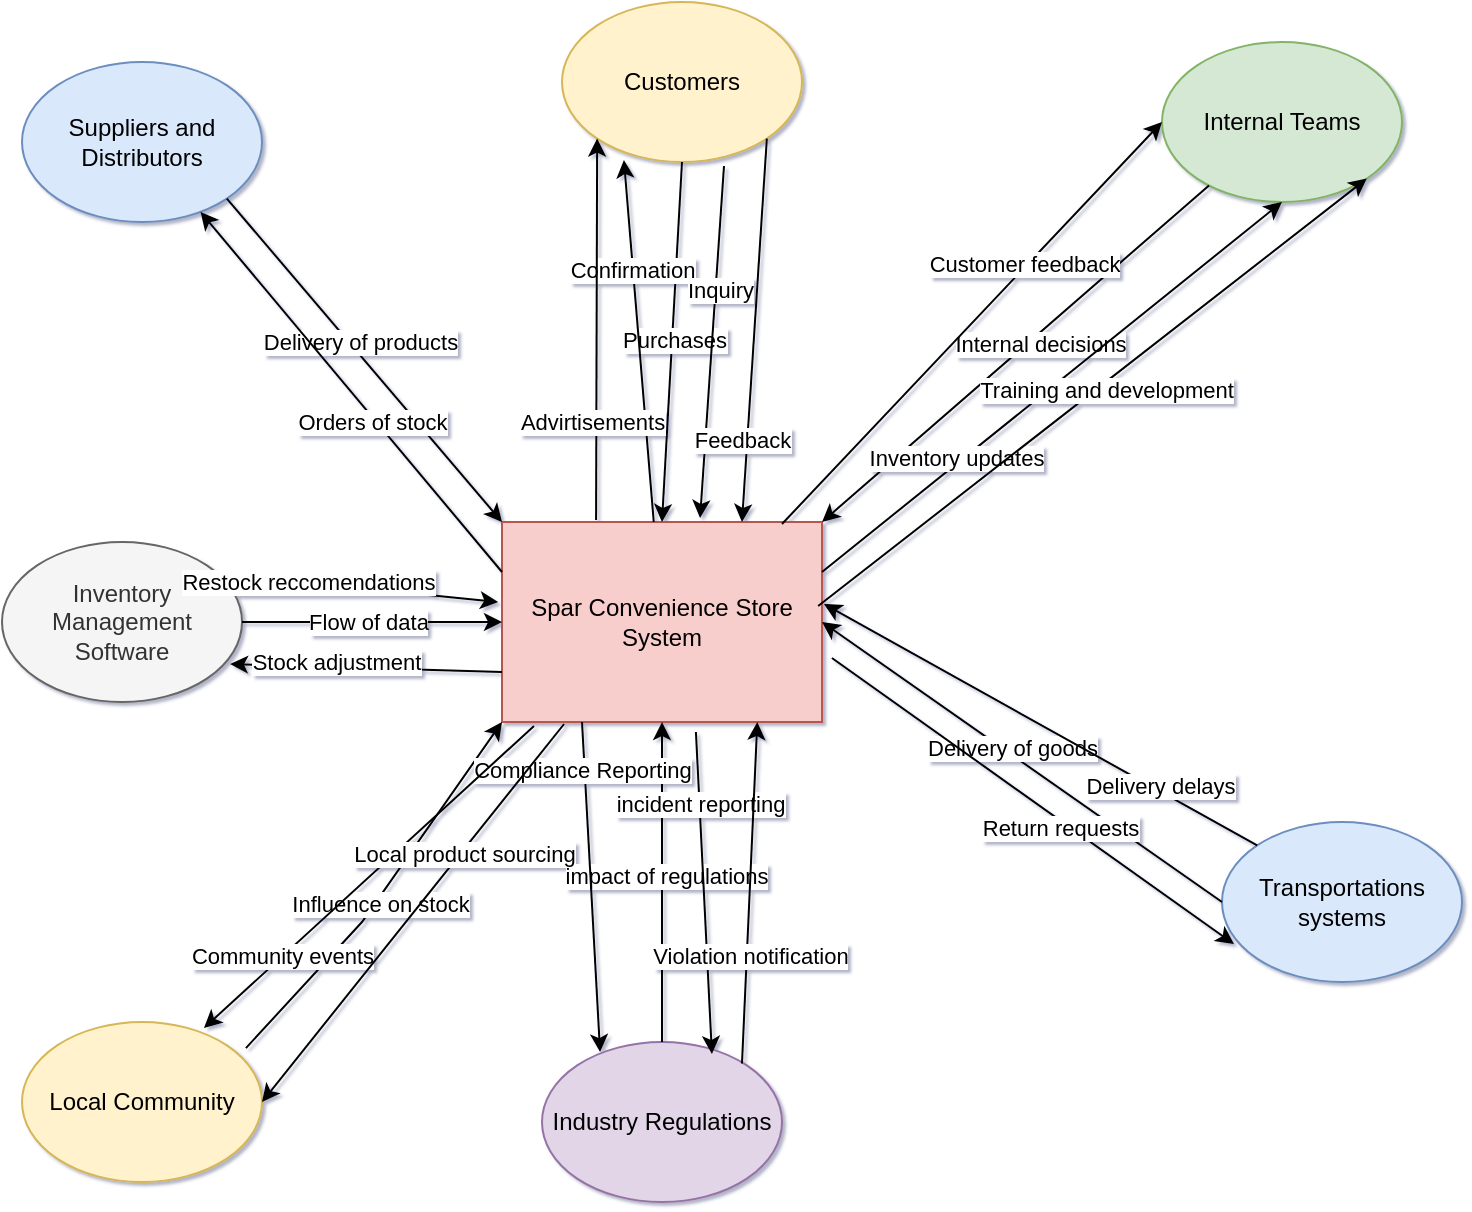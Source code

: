 <mxfile version="22.0.4" type="github">
  <diagram name="Page-1" id="07KBWzmafpY8R3yVk5Tg">
    <mxGraphModel dx="1638" dy="697" grid="1" gridSize="10" guides="1" tooltips="1" connect="1" arrows="1" fold="1" page="1" pageScale="1" pageWidth="850" pageHeight="1100" background="#FFFFFF" math="0" shadow="1">
      <root>
        <mxCell id="0" />
        <mxCell id="1" parent="0" />
        <mxCell id="EPYaESJNBtubo7AGV559-1" value="Spar Convenience Store System" style="rounded=0;whiteSpace=wrap;html=1;fillColor=#f8cecc;strokeColor=#b85450;" parent="1" vertex="1">
          <mxGeometry x="230" y="270" width="160" height="100" as="geometry" />
        </mxCell>
        <mxCell id="EPYaESJNBtubo7AGV559-2" value="Suppliers and Distributors" style="ellipse;whiteSpace=wrap;html=1;fillColor=#dae8fc;strokeColor=#6c8ebf;rounded=0;" parent="1" vertex="1">
          <mxGeometry x="-10" y="40" width="120" height="80" as="geometry" />
        </mxCell>
        <mxCell id="EPYaESJNBtubo7AGV559-3" value="Customers" style="ellipse;whiteSpace=wrap;html=1;fillColor=#fff2cc;strokeColor=#d6b656;rounded=0;" parent="1" vertex="1">
          <mxGeometry x="260" y="10" width="120" height="80" as="geometry" />
        </mxCell>
        <mxCell id="EPYaESJNBtubo7AGV559-4" value="Internal Teams" style="ellipse;whiteSpace=wrap;html=1;fillColor=#d5e8d4;strokeColor=#82b366;rounded=0;" parent="1" vertex="1">
          <mxGeometry x="560" y="30" width="120" height="80" as="geometry" />
        </mxCell>
        <mxCell id="EPYaESJNBtubo7AGV559-5" value="Inventory Management Software" style="ellipse;whiteSpace=wrap;html=1;fillColor=#f5f5f5;fontColor=#333333;strokeColor=#666666;rounded=0;" parent="1" vertex="1">
          <mxGeometry x="-20" y="280" width="120" height="80" as="geometry" />
        </mxCell>
        <mxCell id="EPYaESJNBtubo7AGV559-7" value="Local Community" style="ellipse;whiteSpace=wrap;html=1;fillColor=#fff2cc;strokeColor=#d6b656;rounded=0;" parent="1" vertex="1">
          <mxGeometry x="-10" y="520" width="120" height="80" as="geometry" />
        </mxCell>
        <mxCell id="EPYaESJNBtubo7AGV559-9" value="Industry Regulations" style="ellipse;whiteSpace=wrap;html=1;fillColor=#e1d5e7;strokeColor=#9673a6;rounded=0;" parent="1" vertex="1">
          <mxGeometry x="250" y="530" width="120" height="80" as="geometry" />
        </mxCell>
        <mxCell id="EPYaESJNBtubo7AGV559-11" value="Transportations systems" style="ellipse;whiteSpace=wrap;html=1;fillColor=#dae8fc;strokeColor=#6c8ebf;rounded=0;" parent="1" vertex="1">
          <mxGeometry x="590" y="420" width="120" height="80" as="geometry" />
        </mxCell>
        <mxCell id="EPYaESJNBtubo7AGV559-13" value="" style="endArrow=classic;html=1;rounded=0;entryX=0;entryY=0;entryDx=0;entryDy=0;exitX=1;exitY=1;exitDx=0;exitDy=0;" parent="1" source="EPYaESJNBtubo7AGV559-2" target="EPYaESJNBtubo7AGV559-1" edge="1">
          <mxGeometry width="50" height="50" relative="1" as="geometry">
            <mxPoint x="140" y="190" as="sourcePoint" />
            <mxPoint x="190" y="140" as="targetPoint" />
          </mxGeometry>
        </mxCell>
        <mxCell id="EPYaESJNBtubo7AGV559-14" value="Delivery of products" style="edgeLabel;html=1;align=center;verticalAlign=middle;resizable=0;points=[];rounded=0;" parent="EPYaESJNBtubo7AGV559-13" vertex="1" connectable="0">
          <mxGeometry x="-0.03" y="-1" relative="1" as="geometry">
            <mxPoint y="-8" as="offset" />
          </mxGeometry>
        </mxCell>
        <mxCell id="EPYaESJNBtubo7AGV559-15" value="" style="endArrow=classic;html=1;rounded=0;exitX=0.5;exitY=1;exitDx=0;exitDy=0;entryX=0.5;entryY=0;entryDx=0;entryDy=0;" parent="1" source="EPYaESJNBtubo7AGV559-3" target="EPYaESJNBtubo7AGV559-1" edge="1">
          <mxGeometry width="50" height="50" relative="1" as="geometry">
            <mxPoint x="270" y="340" as="sourcePoint" />
            <mxPoint x="320" y="290" as="targetPoint" />
          </mxGeometry>
        </mxCell>
        <mxCell id="EPYaESJNBtubo7AGV559-16" value="Purchases" style="edgeLabel;html=1;align=center;verticalAlign=middle;resizable=0;points=[];rounded=0;" parent="EPYaESJNBtubo7AGV559-15" vertex="1" connectable="0">
          <mxGeometry x="-0.018" y="1" relative="1" as="geometry">
            <mxPoint as="offset" />
          </mxGeometry>
        </mxCell>
        <mxCell id="EPYaESJNBtubo7AGV559-17" value="" style="endArrow=classic;html=1;rounded=0;entryX=1;entryY=0;entryDx=0;entryDy=0;" parent="1" source="EPYaESJNBtubo7AGV559-4" target="EPYaESJNBtubo7AGV559-1" edge="1">
          <mxGeometry width="50" height="50" relative="1" as="geometry">
            <mxPoint x="270" y="340" as="sourcePoint" />
            <mxPoint x="320" y="290" as="targetPoint" />
          </mxGeometry>
        </mxCell>
        <mxCell id="EPYaESJNBtubo7AGV559-18" value="Internal decisions" style="edgeLabel;html=1;align=center;verticalAlign=middle;resizable=0;points=[];rounded=0;" parent="EPYaESJNBtubo7AGV559-17" vertex="1" connectable="0">
          <mxGeometry x="-0.098" y="4" relative="1" as="geometry">
            <mxPoint as="offset" />
          </mxGeometry>
        </mxCell>
        <mxCell id="EPYaESJNBtubo7AGV559-19" value="" style="endArrow=classic;html=1;rounded=0;exitX=1;exitY=0.5;exitDx=0;exitDy=0;entryX=0;entryY=0.5;entryDx=0;entryDy=0;" parent="1" source="EPYaESJNBtubo7AGV559-5" target="EPYaESJNBtubo7AGV559-1" edge="1">
          <mxGeometry width="50" height="50" relative="1" as="geometry">
            <mxPoint x="270" y="340" as="sourcePoint" />
            <mxPoint x="320" y="290" as="targetPoint" />
          </mxGeometry>
        </mxCell>
        <mxCell id="EPYaESJNBtubo7AGV559-20" value="Flow of data" style="edgeLabel;html=1;align=center;verticalAlign=middle;resizable=0;points=[];rounded=0;" parent="EPYaESJNBtubo7AGV559-19" vertex="1" connectable="0">
          <mxGeometry x="-0.029" relative="1" as="geometry">
            <mxPoint as="offset" />
          </mxGeometry>
        </mxCell>
        <mxCell id="EPYaESJNBtubo7AGV559-21" value="" style="endArrow=classic;html=1;rounded=0;exitX=0.933;exitY=0.163;exitDx=0;exitDy=0;exitPerimeter=0;entryX=0;entryY=1;entryDx=0;entryDy=0;" parent="1" source="EPYaESJNBtubo7AGV559-7" target="EPYaESJNBtubo7AGV559-1" edge="1">
          <mxGeometry width="50" height="50" relative="1" as="geometry">
            <mxPoint x="270" y="340" as="sourcePoint" />
            <mxPoint x="320" y="290" as="targetPoint" />
            <Array as="points">
              <mxPoint x="160" y="470" />
            </Array>
          </mxGeometry>
        </mxCell>
        <mxCell id="EPYaESJNBtubo7AGV559-22" value="Influence on stock" style="edgeLabel;html=1;align=center;verticalAlign=middle;resizable=0;points=[];rounded=0;" parent="EPYaESJNBtubo7AGV559-21" vertex="1" connectable="0">
          <mxGeometry x="-0.058" y="-2" relative="1" as="geometry">
            <mxPoint as="offset" />
          </mxGeometry>
        </mxCell>
        <mxCell id="EPYaESJNBtubo7AGV559-23" value="" style="endArrow=classic;html=1;rounded=0;" parent="1" source="EPYaESJNBtubo7AGV559-9" edge="1">
          <mxGeometry width="50" height="50" relative="1" as="geometry">
            <mxPoint x="270" y="340" as="sourcePoint" />
            <mxPoint x="310" y="370" as="targetPoint" />
          </mxGeometry>
        </mxCell>
        <mxCell id="EPYaESJNBtubo7AGV559-24" value="impact of regulations" style="edgeLabel;html=1;align=center;verticalAlign=middle;resizable=0;points=[];rounded=0;" parent="EPYaESJNBtubo7AGV559-23" vertex="1" connectable="0">
          <mxGeometry x="0.044" y="-2" relative="1" as="geometry">
            <mxPoint as="offset" />
          </mxGeometry>
        </mxCell>
        <mxCell id="EPYaESJNBtubo7AGV559-25" value="" style="endArrow=classic;html=1;rounded=0;exitX=0;exitY=0.5;exitDx=0;exitDy=0;entryX=1;entryY=0.5;entryDx=0;entryDy=0;" parent="1" source="EPYaESJNBtubo7AGV559-11" target="EPYaESJNBtubo7AGV559-1" edge="1">
          <mxGeometry width="50" height="50" relative="1" as="geometry">
            <mxPoint x="270" y="340" as="sourcePoint" />
            <mxPoint x="320" y="290" as="targetPoint" />
          </mxGeometry>
        </mxCell>
        <mxCell id="EPYaESJNBtubo7AGV559-26" value="Delivery of goods" style="edgeLabel;html=1;align=center;verticalAlign=middle;resizable=0;points=[];rounded=0;" parent="EPYaESJNBtubo7AGV559-25" vertex="1" connectable="0">
          <mxGeometry x="0.067" y="-3" relative="1" as="geometry">
            <mxPoint as="offset" />
          </mxGeometry>
        </mxCell>
        <mxCell id="RrNix6VxM36zQcO8bIc0-1" value="" style="endArrow=classic;html=1;rounded=0;exitX=0;exitY=0.25;exitDx=0;exitDy=0;" edge="1" parent="1" source="EPYaESJNBtubo7AGV559-1" target="EPYaESJNBtubo7AGV559-2">
          <mxGeometry width="50" height="50" relative="1" as="geometry">
            <mxPoint x="260" y="390" as="sourcePoint" />
            <mxPoint x="310" y="340" as="targetPoint" />
          </mxGeometry>
        </mxCell>
        <mxCell id="RrNix6VxM36zQcO8bIc0-2" value="Orders of stock" style="edgeLabel;html=1;align=center;verticalAlign=middle;resizable=0;points=[];rounded=0;" vertex="1" connectable="0" parent="RrNix6VxM36zQcO8bIc0-1">
          <mxGeometry x="0.019" y="2" relative="1" as="geometry">
            <mxPoint x="13" y="15" as="offset" />
          </mxGeometry>
        </mxCell>
        <mxCell id="RrNix6VxM36zQcO8bIc0-3" value="" style="endArrow=classic;html=1;rounded=0;exitX=0.675;exitY=1.025;exitDx=0;exitDy=0;exitPerimeter=0;entryX=0.619;entryY=-0.02;entryDx=0;entryDy=0;entryPerimeter=0;" edge="1" parent="1" source="EPYaESJNBtubo7AGV559-3" target="EPYaESJNBtubo7AGV559-1">
          <mxGeometry width="50" height="50" relative="1" as="geometry">
            <mxPoint x="380" y="390" as="sourcePoint" />
            <mxPoint x="430" y="340" as="targetPoint" />
          </mxGeometry>
        </mxCell>
        <mxCell id="RrNix6VxM36zQcO8bIc0-4" value="Inquiry" style="edgeLabel;html=1;align=center;verticalAlign=middle;resizable=0;points=[];" vertex="1" connectable="0" parent="RrNix6VxM36zQcO8bIc0-3">
          <mxGeometry x="-0.302" y="2" relative="1" as="geometry">
            <mxPoint as="offset" />
          </mxGeometry>
        </mxCell>
        <mxCell id="RrNix6VxM36zQcO8bIc0-5" value="" style="endArrow=classic;html=1;rounded=0;exitX=1;exitY=1;exitDx=0;exitDy=0;entryX=0.75;entryY=0;entryDx=0;entryDy=0;" edge="1" parent="1" source="EPYaESJNBtubo7AGV559-3" target="EPYaESJNBtubo7AGV559-1">
          <mxGeometry width="50" height="50" relative="1" as="geometry">
            <mxPoint x="380" y="390" as="sourcePoint" />
            <mxPoint x="430" y="340" as="targetPoint" />
          </mxGeometry>
        </mxCell>
        <mxCell id="RrNix6VxM36zQcO8bIc0-6" value="Feedback" style="edgeLabel;html=1;align=center;verticalAlign=middle;resizable=0;points=[];" vertex="1" connectable="0" parent="RrNix6VxM36zQcO8bIc0-5">
          <mxGeometry x="0.574" y="-3" relative="1" as="geometry">
            <mxPoint as="offset" />
          </mxGeometry>
        </mxCell>
        <mxCell id="RrNix6VxM36zQcO8bIc0-7" value="" style="endArrow=classic;html=1;rounded=0;entryX=0.258;entryY=0.988;entryDx=0;entryDy=0;entryPerimeter=0;" edge="1" parent="1" source="EPYaESJNBtubo7AGV559-1" target="EPYaESJNBtubo7AGV559-3">
          <mxGeometry width="50" height="50" relative="1" as="geometry">
            <mxPoint x="290" y="260" as="sourcePoint" />
            <mxPoint x="430" y="340" as="targetPoint" />
          </mxGeometry>
        </mxCell>
        <mxCell id="RrNix6VxM36zQcO8bIc0-8" value="Confirmation" style="edgeLabel;html=1;align=center;verticalAlign=middle;resizable=0;points=[];" vertex="1" connectable="0" parent="RrNix6VxM36zQcO8bIc0-7">
          <mxGeometry x="0.391" y="1" relative="1" as="geometry">
            <mxPoint as="offset" />
          </mxGeometry>
        </mxCell>
        <mxCell id="RrNix6VxM36zQcO8bIc0-9" value="" style="endArrow=classic;html=1;rounded=0;entryX=0;entryY=1;entryDx=0;entryDy=0;exitX=0.294;exitY=-0.01;exitDx=0;exitDy=0;exitPerimeter=0;" edge="1" parent="1" source="EPYaESJNBtubo7AGV559-1" target="EPYaESJNBtubo7AGV559-3">
          <mxGeometry width="50" height="50" relative="1" as="geometry">
            <mxPoint x="380" y="390" as="sourcePoint" />
            <mxPoint x="430" y="340" as="targetPoint" />
          </mxGeometry>
        </mxCell>
        <mxCell id="RrNix6VxM36zQcO8bIc0-10" value="Advirtisements" style="edgeLabel;html=1;align=center;verticalAlign=middle;resizable=0;points=[];" vertex="1" connectable="0" parent="RrNix6VxM36zQcO8bIc0-9">
          <mxGeometry x="-0.484" y="2" relative="1" as="geometry">
            <mxPoint as="offset" />
          </mxGeometry>
        </mxCell>
        <mxCell id="RrNix6VxM36zQcO8bIc0-11" value="" style="endArrow=classic;html=1;rounded=0;entryX=0.5;entryY=1;entryDx=0;entryDy=0;exitX=1;exitY=0.25;exitDx=0;exitDy=0;" edge="1" parent="1" source="EPYaESJNBtubo7AGV559-1" target="EPYaESJNBtubo7AGV559-4">
          <mxGeometry width="50" height="50" relative="1" as="geometry">
            <mxPoint x="380" y="390" as="sourcePoint" />
            <mxPoint x="430" y="340" as="targetPoint" />
          </mxGeometry>
        </mxCell>
        <mxCell id="RrNix6VxM36zQcO8bIc0-12" value="Inventory updates" style="edgeLabel;html=1;align=center;verticalAlign=middle;resizable=0;points=[];" vertex="1" connectable="0" parent="RrNix6VxM36zQcO8bIc0-11">
          <mxGeometry x="-0.406" y="2" relative="1" as="geometry">
            <mxPoint y="-1" as="offset" />
          </mxGeometry>
        </mxCell>
        <mxCell id="RrNix6VxM36zQcO8bIc0-13" value="" style="endArrow=classic;html=1;rounded=0;entryX=0;entryY=0.5;entryDx=0;entryDy=0;exitX=0.875;exitY=0.01;exitDx=0;exitDy=0;exitPerimeter=0;" edge="1" parent="1" source="EPYaESJNBtubo7AGV559-1" target="EPYaESJNBtubo7AGV559-4">
          <mxGeometry width="50" height="50" relative="1" as="geometry">
            <mxPoint x="380" y="390" as="sourcePoint" />
            <mxPoint x="430" y="340" as="targetPoint" />
          </mxGeometry>
        </mxCell>
        <mxCell id="RrNix6VxM36zQcO8bIc0-14" value="Customer feedback" style="edgeLabel;html=1;align=center;verticalAlign=middle;resizable=0;points=[];" vertex="1" connectable="0" parent="RrNix6VxM36zQcO8bIc0-13">
          <mxGeometry x="0.282" y="2" relative="1" as="geometry">
            <mxPoint as="offset" />
          </mxGeometry>
        </mxCell>
        <mxCell id="RrNix6VxM36zQcO8bIc0-15" value="" style="endArrow=classic;html=1;rounded=0;entryX=1;entryY=1;entryDx=0;entryDy=0;exitX=0.988;exitY=0.42;exitDx=0;exitDy=0;exitPerimeter=0;" edge="1" parent="1" source="EPYaESJNBtubo7AGV559-1" target="EPYaESJNBtubo7AGV559-4">
          <mxGeometry width="50" height="50" relative="1" as="geometry">
            <mxPoint x="380" y="390" as="sourcePoint" />
            <mxPoint x="430" y="340" as="targetPoint" />
          </mxGeometry>
        </mxCell>
        <mxCell id="RrNix6VxM36zQcO8bIc0-16" value="Training and development" style="edgeLabel;html=1;align=center;verticalAlign=middle;resizable=0;points=[];" vertex="1" connectable="0" parent="RrNix6VxM36zQcO8bIc0-15">
          <mxGeometry x="0.058" y="-1" relative="1" as="geometry">
            <mxPoint x="-2" y="4" as="offset" />
          </mxGeometry>
        </mxCell>
        <mxCell id="RrNix6VxM36zQcO8bIc0-17" value="" style="endArrow=classic;html=1;rounded=0;entryX=0.05;entryY=0.763;entryDx=0;entryDy=0;entryPerimeter=0;exitX=1.031;exitY=0.68;exitDx=0;exitDy=0;exitPerimeter=0;" edge="1" parent="1" source="EPYaESJNBtubo7AGV559-1" target="EPYaESJNBtubo7AGV559-11">
          <mxGeometry width="50" height="50" relative="1" as="geometry">
            <mxPoint x="380" y="390" as="sourcePoint" />
            <mxPoint x="430" y="340" as="targetPoint" />
          </mxGeometry>
        </mxCell>
        <mxCell id="RrNix6VxM36zQcO8bIc0-20" value="Return requests" style="edgeLabel;html=1;align=center;verticalAlign=middle;resizable=0;points=[];" vertex="1" connectable="0" parent="RrNix6VxM36zQcO8bIc0-17">
          <mxGeometry x="0.153" y="-3" relative="1" as="geometry">
            <mxPoint as="offset" />
          </mxGeometry>
        </mxCell>
        <mxCell id="RrNix6VxM36zQcO8bIc0-21" value="" style="endArrow=classic;html=1;rounded=0;exitX=0;exitY=0;exitDx=0;exitDy=0;entryX=1.006;entryY=0.41;entryDx=0;entryDy=0;entryPerimeter=0;" edge="1" parent="1" source="EPYaESJNBtubo7AGV559-11" target="EPYaESJNBtubo7AGV559-1">
          <mxGeometry width="50" height="50" relative="1" as="geometry">
            <mxPoint x="320" y="390" as="sourcePoint" />
            <mxPoint x="370" y="340" as="targetPoint" />
          </mxGeometry>
        </mxCell>
        <mxCell id="RrNix6VxM36zQcO8bIc0-22" value="Delivery delays" style="edgeLabel;html=1;align=center;verticalAlign=middle;resizable=0;points=[];" vertex="1" connectable="0" parent="RrNix6VxM36zQcO8bIc0-21">
          <mxGeometry x="-0.541" y="-2" relative="1" as="geometry">
            <mxPoint as="offset" />
          </mxGeometry>
        </mxCell>
        <mxCell id="RrNix6VxM36zQcO8bIc0-25" value="" style="endArrow=classic;html=1;rounded=0;entryX=0.708;entryY=0.075;entryDx=0;entryDy=0;entryPerimeter=0;exitX=0.606;exitY=1.05;exitDx=0;exitDy=0;exitPerimeter=0;" edge="1" parent="1" source="EPYaESJNBtubo7AGV559-1" target="EPYaESJNBtubo7AGV559-9">
          <mxGeometry width="50" height="50" relative="1" as="geometry">
            <mxPoint x="320" y="390" as="sourcePoint" />
            <mxPoint x="370" y="340" as="targetPoint" />
          </mxGeometry>
        </mxCell>
        <mxCell id="RrNix6VxM36zQcO8bIc0-26" value="incident reporting" style="edgeLabel;html=1;align=center;verticalAlign=middle;resizable=0;points=[];" vertex="1" connectable="0" parent="RrNix6VxM36zQcO8bIc0-25">
          <mxGeometry x="-0.553" relative="1" as="geometry">
            <mxPoint as="offset" />
          </mxGeometry>
        </mxCell>
        <mxCell id="RrNix6VxM36zQcO8bIc0-27" value="" style="endArrow=classic;html=1;rounded=0;entryX=0.242;entryY=0.063;entryDx=0;entryDy=0;entryPerimeter=0;exitX=0.25;exitY=1;exitDx=0;exitDy=0;" edge="1" parent="1" source="EPYaESJNBtubo7AGV559-1" target="EPYaESJNBtubo7AGV559-9">
          <mxGeometry width="50" height="50" relative="1" as="geometry">
            <mxPoint x="320" y="390" as="sourcePoint" />
            <mxPoint x="370" y="340" as="targetPoint" />
          </mxGeometry>
        </mxCell>
        <mxCell id="RrNix6VxM36zQcO8bIc0-28" value="Compliance Reporting" style="edgeLabel;html=1;align=center;verticalAlign=middle;resizable=0;points=[];" vertex="1" connectable="0" parent="RrNix6VxM36zQcO8bIc0-27">
          <mxGeometry x="-0.711" y="-2" relative="1" as="geometry">
            <mxPoint as="offset" />
          </mxGeometry>
        </mxCell>
        <mxCell id="RrNix6VxM36zQcO8bIc0-29" value="" style="endArrow=classic;html=1;rounded=0;exitX=1;exitY=0;exitDx=0;exitDy=0;entryX=0.813;entryY=1.01;entryDx=0;entryDy=0;entryPerimeter=0;" edge="1" parent="1">
          <mxGeometry width="50" height="50" relative="1" as="geometry">
            <mxPoint x="349.996" y="540.716" as="sourcePoint" />
            <mxPoint x="357.65" y="370" as="targetPoint" />
          </mxGeometry>
        </mxCell>
        <mxCell id="RrNix6VxM36zQcO8bIc0-30" value="Violation notification" style="edgeLabel;html=1;align=center;verticalAlign=middle;resizable=0;points=[];" vertex="1" connectable="0" parent="RrNix6VxM36zQcO8bIc0-29">
          <mxGeometry x="-0.37" y="-1" relative="1" as="geometry">
            <mxPoint as="offset" />
          </mxGeometry>
        </mxCell>
        <mxCell id="RrNix6VxM36zQcO8bIc0-31" value="" style="endArrow=classic;html=1;rounded=0;entryX=0.758;entryY=0.038;entryDx=0;entryDy=0;entryPerimeter=0;exitX=0.1;exitY=1.02;exitDx=0;exitDy=0;exitPerimeter=0;" edge="1" parent="1" source="EPYaESJNBtubo7AGV559-1" target="EPYaESJNBtubo7AGV559-7">
          <mxGeometry width="50" height="50" relative="1" as="geometry">
            <mxPoint x="150" y="420" as="sourcePoint" />
            <mxPoint x="200" y="370" as="targetPoint" />
          </mxGeometry>
        </mxCell>
        <mxCell id="RrNix6VxM36zQcO8bIc0-32" value="Community events" style="edgeLabel;html=1;align=center;verticalAlign=middle;resizable=0;points=[];" vertex="1" connectable="0" parent="RrNix6VxM36zQcO8bIc0-31">
          <mxGeometry x="0.525" relative="1" as="geometry">
            <mxPoint as="offset" />
          </mxGeometry>
        </mxCell>
        <mxCell id="RrNix6VxM36zQcO8bIc0-33" value="" style="endArrow=classic;html=1;rounded=0;entryX=1;entryY=0.5;entryDx=0;entryDy=0;exitX=0.194;exitY=1.01;exitDx=0;exitDy=0;exitPerimeter=0;" edge="1" parent="1" source="EPYaESJNBtubo7AGV559-1" target="EPYaESJNBtubo7AGV559-7">
          <mxGeometry width="50" height="50" relative="1" as="geometry">
            <mxPoint x="320" y="390" as="sourcePoint" />
            <mxPoint x="370" y="340" as="targetPoint" />
          </mxGeometry>
        </mxCell>
        <mxCell id="RrNix6VxM36zQcO8bIc0-34" value="Local product sourcing" style="edgeLabel;html=1;align=center;verticalAlign=middle;resizable=0;points=[];" vertex="1" connectable="0" parent="RrNix6VxM36zQcO8bIc0-33">
          <mxGeometry x="-0.322" y="1" relative="1" as="geometry">
            <mxPoint as="offset" />
          </mxGeometry>
        </mxCell>
        <mxCell id="RrNix6VxM36zQcO8bIc0-35" value="" style="endArrow=classic;html=1;rounded=0;entryX=0.95;entryY=0.763;entryDx=0;entryDy=0;entryPerimeter=0;exitX=0;exitY=0.75;exitDx=0;exitDy=0;" edge="1" parent="1" source="EPYaESJNBtubo7AGV559-1" target="EPYaESJNBtubo7AGV559-5">
          <mxGeometry width="50" height="50" relative="1" as="geometry">
            <mxPoint x="320" y="390" as="sourcePoint" />
            <mxPoint x="370" y="340" as="targetPoint" />
          </mxGeometry>
        </mxCell>
        <mxCell id="RrNix6VxM36zQcO8bIc0-36" value="Stock adjustment" style="edgeLabel;html=1;align=center;verticalAlign=middle;resizable=0;points=[];" vertex="1" connectable="0" parent="RrNix6VxM36zQcO8bIc0-35">
          <mxGeometry x="0.222" y="-3" relative="1" as="geometry">
            <mxPoint as="offset" />
          </mxGeometry>
        </mxCell>
        <mxCell id="RrNix6VxM36zQcO8bIc0-37" value="" style="endArrow=classic;html=1;rounded=0;exitX=0.908;exitY=0.2;exitDx=0;exitDy=0;exitPerimeter=0;entryX=-0.012;entryY=0.4;entryDx=0;entryDy=0;entryPerimeter=0;" edge="1" parent="1" source="EPYaESJNBtubo7AGV559-5" target="EPYaESJNBtubo7AGV559-1">
          <mxGeometry width="50" height="50" relative="1" as="geometry">
            <mxPoint x="320" y="390" as="sourcePoint" />
            <mxPoint x="370" y="340" as="targetPoint" />
          </mxGeometry>
        </mxCell>
        <mxCell id="RrNix6VxM36zQcO8bIc0-38" value="Restock reccomendations&lt;br&gt;" style="edgeLabel;html=1;align=center;verticalAlign=middle;resizable=0;points=[];" vertex="1" connectable="0" parent="RrNix6VxM36zQcO8bIc0-37">
          <mxGeometry x="-0.369" y="1" relative="1" as="geometry">
            <mxPoint as="offset" />
          </mxGeometry>
        </mxCell>
      </root>
    </mxGraphModel>
  </diagram>
</mxfile>
